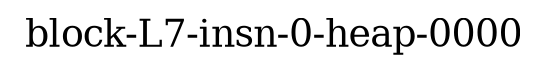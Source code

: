 digraph "block-L7-insn-0-heap-0000" {
	label=<<FONT POINT-SIZE="18">block-L7-insn-0-heap-0000</FONT>>;
	clusterrank=local;
	labelloc=t;
}

